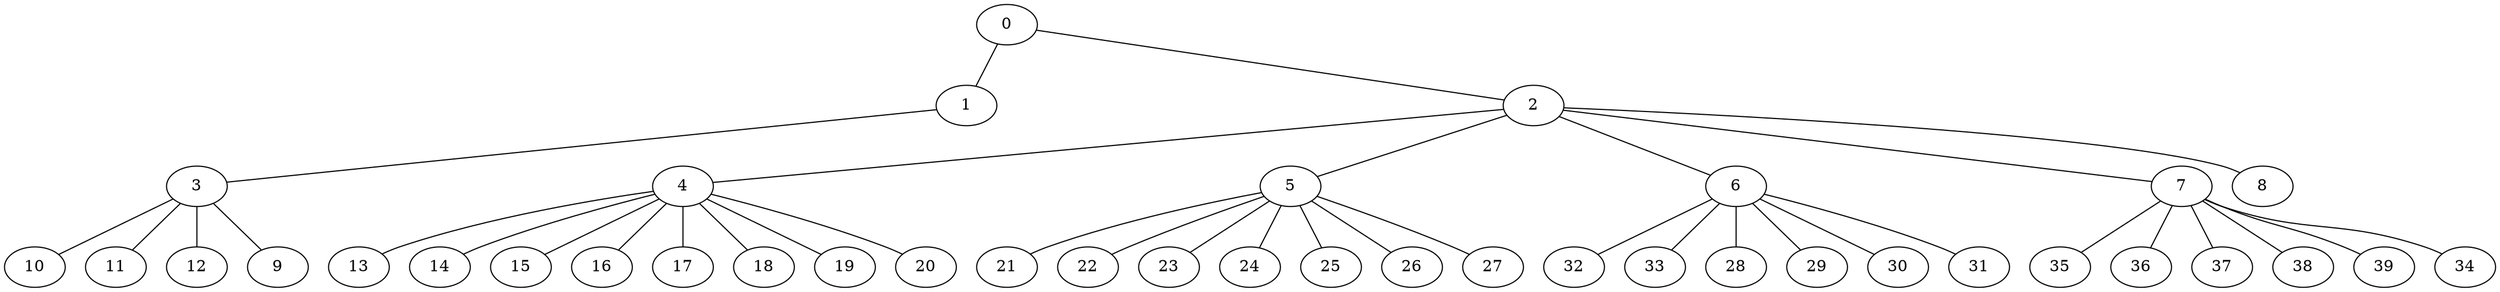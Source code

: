 
graph graphname {
    0 -- 1
0 -- 2
1 -- 3
2 -- 4
2 -- 5
2 -- 6
2 -- 7
2 -- 8
3 -- 10
3 -- 11
3 -- 12
3 -- 9
4 -- 13
4 -- 14
4 -- 15
4 -- 16
4 -- 17
4 -- 18
4 -- 19
4 -- 20
5 -- 21
5 -- 22
5 -- 23
5 -- 24
5 -- 25
5 -- 26
5 -- 27
6 -- 32
6 -- 33
6 -- 28
6 -- 29
6 -- 30
6 -- 31
7 -- 35
7 -- 36
7 -- 37
7 -- 38
7 -- 39
7 -- 34

}
